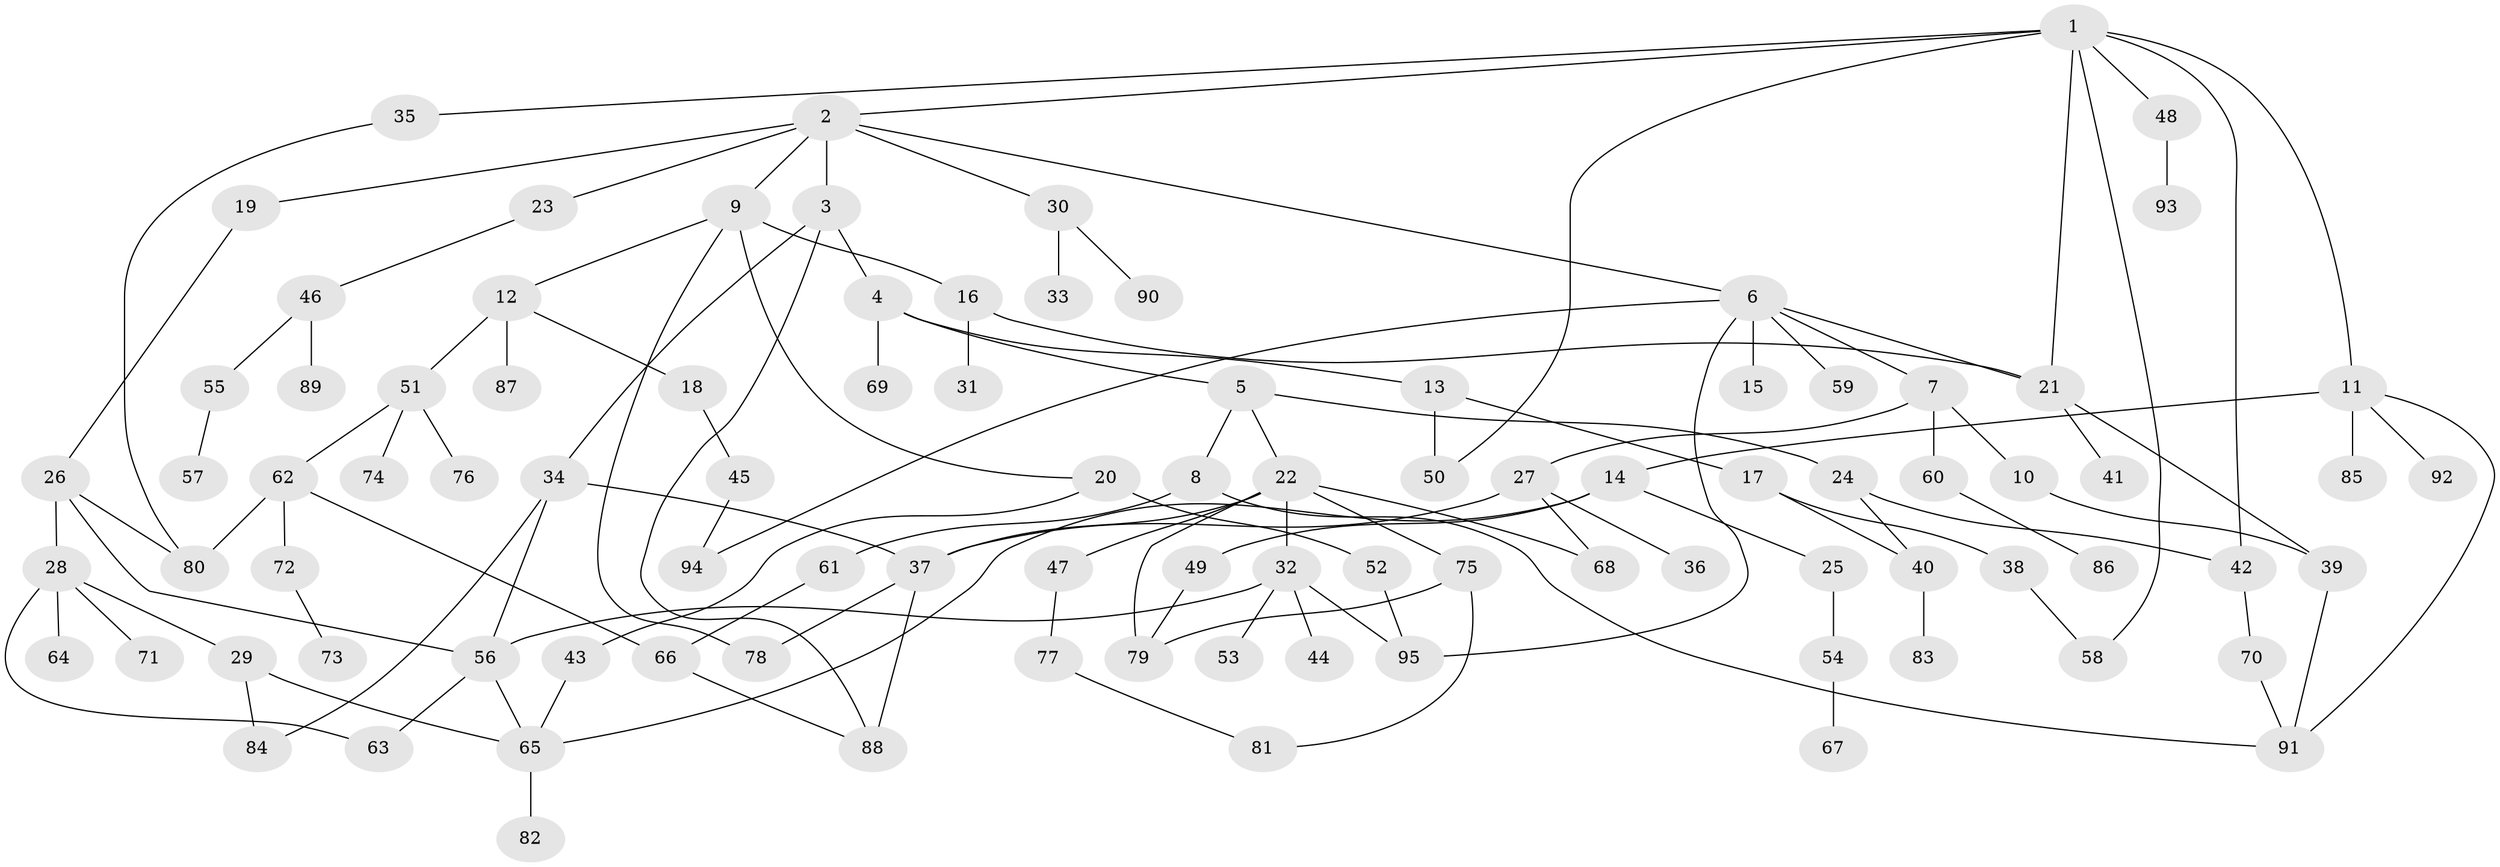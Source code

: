 // Generated by graph-tools (version 1.1) at 2025/49/03/09/25 03:49:17]
// undirected, 95 vertices, 126 edges
graph export_dot {
graph [start="1"]
  node [color=gray90,style=filled];
  1;
  2;
  3;
  4;
  5;
  6;
  7;
  8;
  9;
  10;
  11;
  12;
  13;
  14;
  15;
  16;
  17;
  18;
  19;
  20;
  21;
  22;
  23;
  24;
  25;
  26;
  27;
  28;
  29;
  30;
  31;
  32;
  33;
  34;
  35;
  36;
  37;
  38;
  39;
  40;
  41;
  42;
  43;
  44;
  45;
  46;
  47;
  48;
  49;
  50;
  51;
  52;
  53;
  54;
  55;
  56;
  57;
  58;
  59;
  60;
  61;
  62;
  63;
  64;
  65;
  66;
  67;
  68;
  69;
  70;
  71;
  72;
  73;
  74;
  75;
  76;
  77;
  78;
  79;
  80;
  81;
  82;
  83;
  84;
  85;
  86;
  87;
  88;
  89;
  90;
  91;
  92;
  93;
  94;
  95;
  1 -- 2;
  1 -- 11;
  1 -- 35;
  1 -- 48;
  1 -- 50;
  1 -- 58;
  1 -- 21;
  1 -- 42;
  2 -- 3;
  2 -- 6;
  2 -- 9;
  2 -- 19;
  2 -- 23;
  2 -- 30;
  3 -- 4;
  3 -- 34;
  3 -- 88;
  4 -- 5;
  4 -- 13;
  4 -- 69;
  5 -- 8;
  5 -- 22;
  5 -- 24;
  6 -- 7;
  6 -- 15;
  6 -- 59;
  6 -- 94;
  6 -- 95;
  6 -- 21;
  7 -- 10;
  7 -- 27;
  7 -- 60;
  8 -- 61;
  8 -- 91;
  9 -- 12;
  9 -- 16;
  9 -- 20;
  9 -- 78;
  10 -- 39;
  11 -- 14;
  11 -- 85;
  11 -- 92;
  11 -- 91;
  12 -- 18;
  12 -- 51;
  12 -- 87;
  13 -- 17;
  13 -- 50;
  14 -- 25;
  14 -- 49;
  14 -- 65;
  16 -- 21;
  16 -- 31;
  17 -- 38;
  17 -- 40;
  18 -- 45;
  19 -- 26;
  20 -- 43;
  20 -- 52;
  21 -- 41;
  21 -- 39;
  22 -- 32;
  22 -- 47;
  22 -- 75;
  22 -- 37;
  22 -- 68;
  22 -- 79;
  23 -- 46;
  24 -- 42;
  24 -- 40;
  25 -- 54;
  26 -- 28;
  26 -- 56;
  26 -- 80;
  27 -- 36;
  27 -- 37;
  27 -- 68;
  28 -- 29;
  28 -- 63;
  28 -- 64;
  28 -- 71;
  29 -- 84;
  29 -- 65;
  30 -- 33;
  30 -- 90;
  32 -- 44;
  32 -- 53;
  32 -- 95;
  32 -- 56;
  34 -- 56;
  34 -- 84;
  34 -- 37;
  35 -- 80;
  37 -- 78;
  37 -- 88;
  38 -- 58;
  39 -- 91;
  40 -- 83;
  42 -- 70;
  43 -- 65;
  45 -- 94;
  46 -- 55;
  46 -- 89;
  47 -- 77;
  48 -- 93;
  49 -- 79;
  51 -- 62;
  51 -- 74;
  51 -- 76;
  52 -- 95;
  54 -- 67;
  55 -- 57;
  56 -- 63;
  56 -- 65;
  60 -- 86;
  61 -- 66;
  62 -- 72;
  62 -- 80;
  62 -- 66;
  65 -- 82;
  66 -- 88;
  70 -- 91;
  72 -- 73;
  75 -- 79;
  75 -- 81;
  77 -- 81;
}
